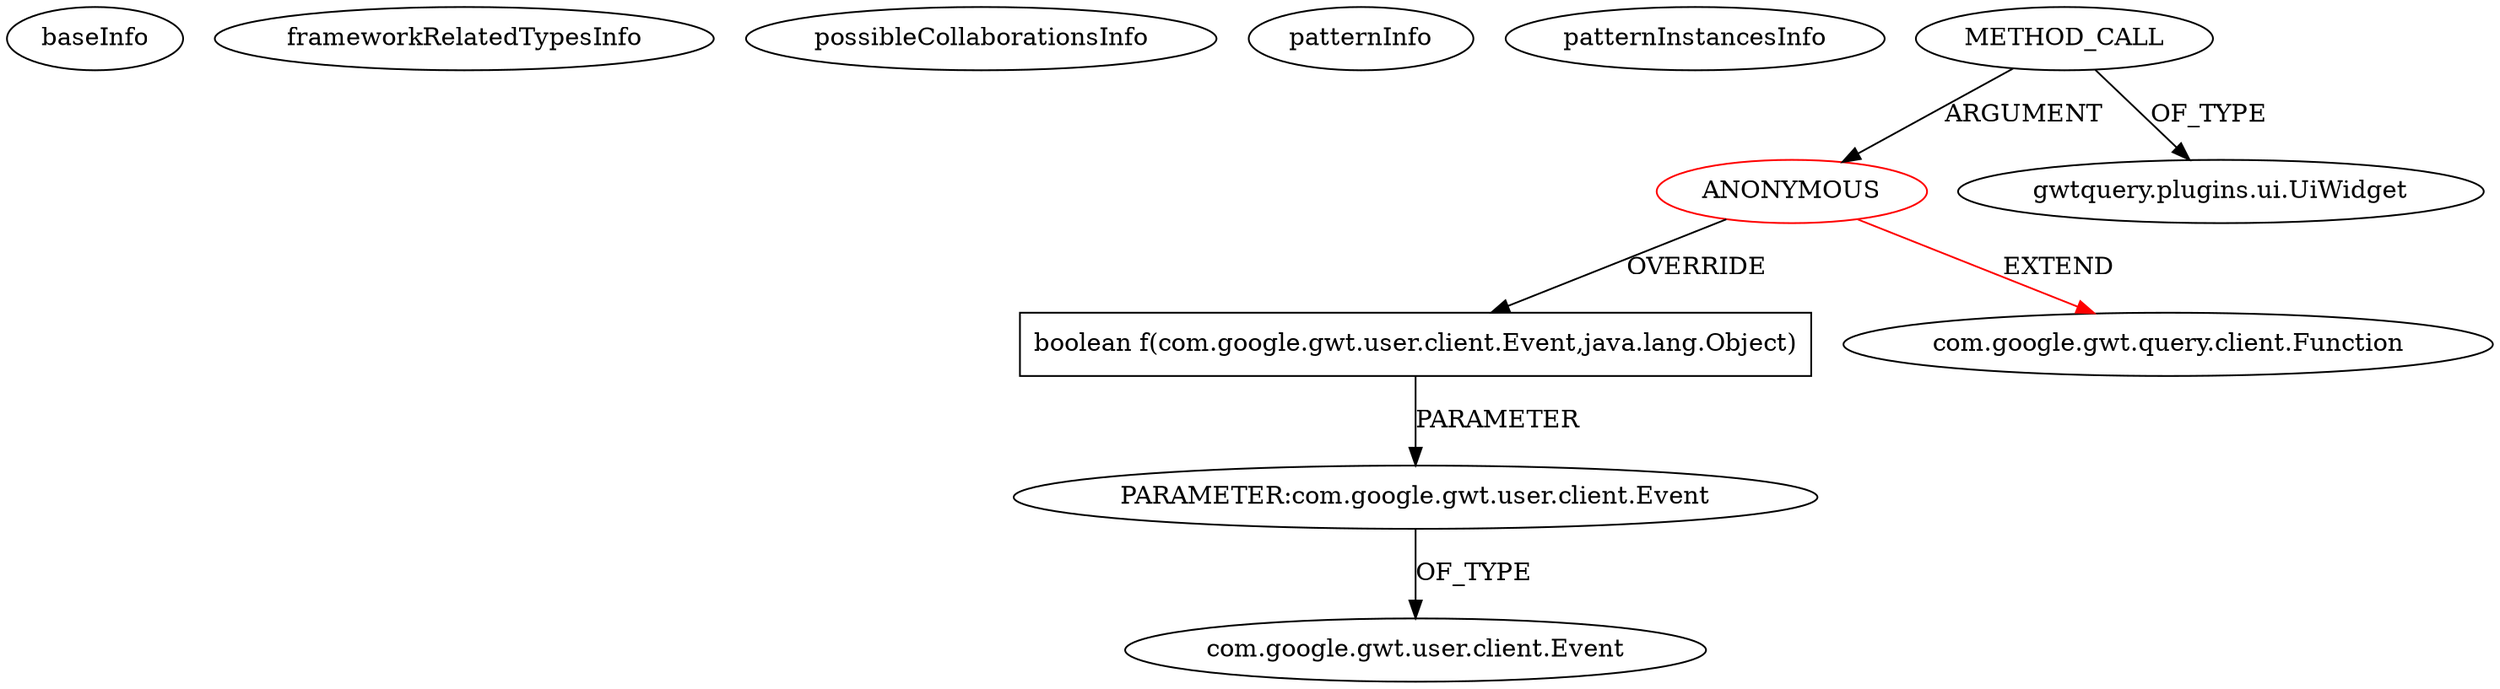 digraph {
baseInfo[graphId=462,category="pattern",isAnonymous=true,possibleRelation=false]
frameworkRelatedTypesInfo[0="com.google.gwt.query.client.Function"]
possibleCollaborationsInfo[]
patternInfo[frequency=2.0,patternRootClient=0]
patternInstancesInfo[0="luxferrari-AlgebrApp~/luxferrari-AlgebrApp/AlgebrApp-master/AlgebrApp/src/org/luxferrari/algebrapp/client/IncrementSlider.java~void setupElement()~3647"]
5[label="PARAMETER:com.google.gwt.user.client.Event",vertexType="PARAMETER_DECLARATION",isFrameworkType=false]
4[label="boolean f(com.google.gwt.user.client.Event,java.lang.Object)",vertexType="OVERRIDING_METHOD_DECLARATION",isFrameworkType=false,shape=box]
0[label="ANONYMOUS",vertexType="ROOT_ANONYMOUS_DECLARATION",isFrameworkType=false,color=red]
2[label="METHOD_CALL",vertexType="OUTSIDE_CALL",isFrameworkType=false]
3[label="gwtquery.plugins.ui.UiWidget",vertexType="FRAMEWORK_CLASS_TYPE",isFrameworkType=false]
1[label="com.google.gwt.query.client.Function",vertexType="FRAMEWORK_CLASS_TYPE",isFrameworkType=false]
6[label="com.google.gwt.user.client.Event",vertexType="FRAMEWORK_CLASS_TYPE",isFrameworkType=false]
0->1[label="EXTEND",color=red]
2->3[label="OF_TYPE"]
2->0[label="ARGUMENT"]
4->5[label="PARAMETER"]
5->6[label="OF_TYPE"]
0->4[label="OVERRIDE"]
}
